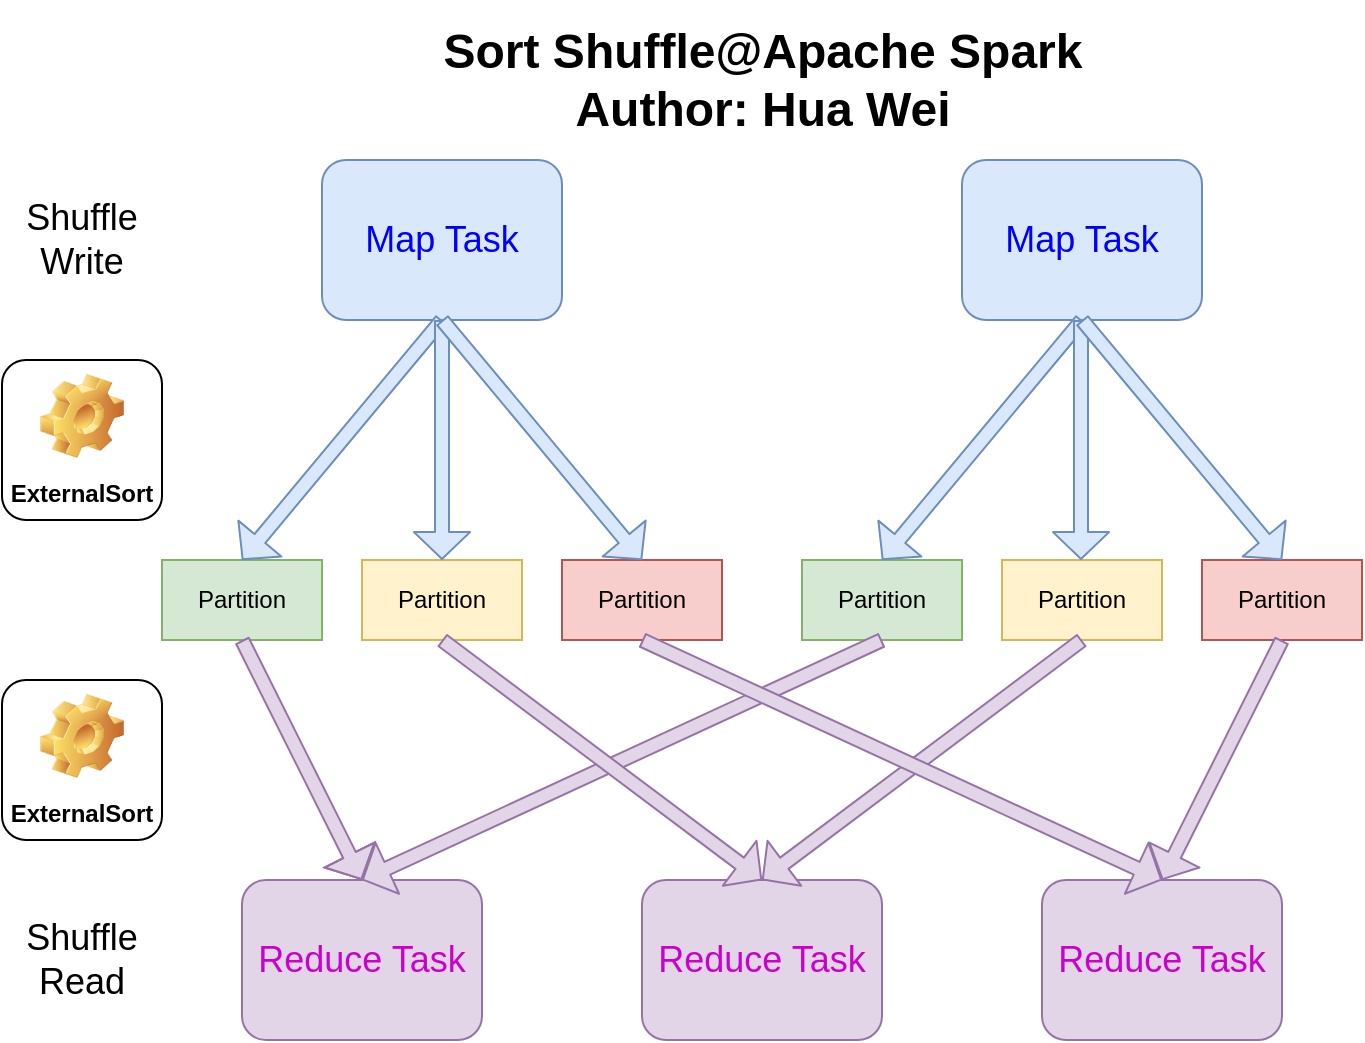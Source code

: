 <mxfile version="13.0.4" type="google"><diagram id="C5RBs43oDa-KdzZeNtuy" name="Page-1"><mxGraphModel dx="1355" dy="806" grid="1" gridSize="10" guides="1" tooltips="1" connect="1" arrows="1" fold="1" page="1" pageScale="1" pageWidth="827" pageHeight="1169" math="0" shadow="0"><root><mxCell id="WIyWlLk6GJQsqaUBKTNV-0"/><mxCell id="WIyWlLk6GJQsqaUBKTNV-1" parent="WIyWlLk6GJQsqaUBKTNV-0"/><mxCell id="b7s0O6eAHXXn1dLP3KZy-0" value="&lt;font style=&quot;font-size: 18px&quot; color=&quot;#0000ff&quot;&gt;Map Task&lt;/font&gt;" style="rounded=1;whiteSpace=wrap;html=1;fillColor=#dae8fc;strokeColor=#6c8ebf;" vertex="1" parent="WIyWlLk6GJQsqaUBKTNV-1"><mxGeometry x="200" y="120" width="120" height="80" as="geometry"/></mxCell><mxCell id="b7s0O6eAHXXn1dLP3KZy-1" value="&lt;font style=&quot;font-size: 18px&quot; color=&quot;#0000ff&quot;&gt;Map Task&lt;/font&gt;" style="rounded=1;whiteSpace=wrap;html=1;fillColor=#dae8fc;strokeColor=#6c8ebf;" vertex="1" parent="WIyWlLk6GJQsqaUBKTNV-1"><mxGeometry x="520" y="120" width="120" height="80" as="geometry"/></mxCell><mxCell id="b7s0O6eAHXXn1dLP3KZy-3" value="&lt;font style=&quot;font-size: 18px&quot; color=&quot;#cc00cc&quot;&gt;Reduce Task&lt;/font&gt;" style="rounded=1;whiteSpace=wrap;html=1;fillColor=#e1d5e7;strokeColor=#9673a6;" vertex="1" parent="WIyWlLk6GJQsqaUBKTNV-1"><mxGeometry x="160" y="480" width="120" height="80" as="geometry"/></mxCell><mxCell id="b7s0O6eAHXXn1dLP3KZy-4" value="&lt;font style=&quot;font-size: 18px&quot; color=&quot;#cc00cc&quot;&gt;Reduce Task&lt;/font&gt;" style="rounded=1;whiteSpace=wrap;html=1;fillColor=#e1d5e7;strokeColor=#9673a6;" vertex="1" parent="WIyWlLk6GJQsqaUBKTNV-1"><mxGeometry x="360" y="480" width="120" height="80" as="geometry"/></mxCell><mxCell id="b7s0O6eAHXXn1dLP3KZy-5" value="&lt;font style=&quot;font-size: 18px&quot; color=&quot;#cc00cc&quot;&gt;Reduce Task&lt;/font&gt;" style="rounded=1;whiteSpace=wrap;html=1;fillColor=#e1d5e7;strokeColor=#9673a6;" vertex="1" parent="WIyWlLk6GJQsqaUBKTNV-1"><mxGeometry x="560" y="480" width="120" height="80" as="geometry"/></mxCell><mxCell id="b7s0O6eAHXXn1dLP3KZy-6" value="Partition" style="rounded=0;whiteSpace=wrap;html=1;fillColor=#d5e8d4;strokeColor=#82b366;" vertex="1" parent="WIyWlLk6GJQsqaUBKTNV-1"><mxGeometry x="120" y="320" width="80" height="40" as="geometry"/></mxCell><mxCell id="b7s0O6eAHXXn1dLP3KZy-7" value="Partition" style="rounded=0;whiteSpace=wrap;html=1;fillColor=#fff2cc;strokeColor=#d6b656;" vertex="1" parent="WIyWlLk6GJQsqaUBKTNV-1"><mxGeometry x="220" y="320" width="80" height="40" as="geometry"/></mxCell><mxCell id="b7s0O6eAHXXn1dLP3KZy-8" value="Partition" style="rounded=0;whiteSpace=wrap;html=1;fillColor=#f8cecc;strokeColor=#b85450;" vertex="1" parent="WIyWlLk6GJQsqaUBKTNV-1"><mxGeometry x="320" y="320" width="80" height="40" as="geometry"/></mxCell><mxCell id="b7s0O6eAHXXn1dLP3KZy-9" value="Partition" style="rounded=0;whiteSpace=wrap;html=1;fillColor=#d5e8d4;strokeColor=#82b366;" vertex="1" parent="WIyWlLk6GJQsqaUBKTNV-1"><mxGeometry x="440" y="320" width="80" height="40" as="geometry"/></mxCell><mxCell id="b7s0O6eAHXXn1dLP3KZy-10" value="Partition" style="rounded=0;whiteSpace=wrap;html=1;fillColor=#fff2cc;strokeColor=#d6b656;" vertex="1" parent="WIyWlLk6GJQsqaUBKTNV-1"><mxGeometry x="540" y="320" width="80" height="40" as="geometry"/></mxCell><mxCell id="b7s0O6eAHXXn1dLP3KZy-11" value="Partition" style="rounded=0;whiteSpace=wrap;html=1;fillColor=#f8cecc;strokeColor=#b85450;" vertex="1" parent="WIyWlLk6GJQsqaUBKTNV-1"><mxGeometry x="640" y="320" width="80" height="40" as="geometry"/></mxCell><mxCell id="b7s0O6eAHXXn1dLP3KZy-13" value="" style="shape=flexArrow;endArrow=classic;html=1;fillColor=#dae8fc;strokeColor=#6c8ebf;width=7;endSize=4.15;exitX=0.5;exitY=1;exitDx=0;exitDy=0;entryX=0.5;entryY=0;entryDx=0;entryDy=0;" edge="1" parent="WIyWlLk6GJQsqaUBKTNV-1" source="b7s0O6eAHXXn1dLP3KZy-0" target="b7s0O6eAHXXn1dLP3KZy-6"><mxGeometry width="50" height="50" relative="1" as="geometry"><mxPoint x="235" y="270" as="sourcePoint"/><mxPoint x="285" y="220" as="targetPoint"/><Array as="points"/></mxGeometry></mxCell><mxCell id="b7s0O6eAHXXn1dLP3KZy-14" value="" style="shape=flexArrow;endArrow=classic;html=1;fillColor=#dae8fc;strokeColor=#6c8ebf;width=7;endSize=4.15;exitX=0.5;exitY=1;exitDx=0;exitDy=0;entryX=0.5;entryY=0;entryDx=0;entryDy=0;" edge="1" parent="WIyWlLk6GJQsqaUBKTNV-1"><mxGeometry width="50" height="50" relative="1" as="geometry"><mxPoint x="580" y="200" as="sourcePoint"/><mxPoint x="480" y="320" as="targetPoint"/><Array as="points"/></mxGeometry></mxCell><mxCell id="b7s0O6eAHXXn1dLP3KZy-15" value="" style="shape=flexArrow;endArrow=classic;html=1;fillColor=#dae8fc;strokeColor=#6c8ebf;width=7;endSize=4.15;exitX=0.5;exitY=1;exitDx=0;exitDy=0;entryX=0.5;entryY=0;entryDx=0;entryDy=0;" edge="1" parent="WIyWlLk6GJQsqaUBKTNV-1" source="b7s0O6eAHXXn1dLP3KZy-0" target="b7s0O6eAHXXn1dLP3KZy-7"><mxGeometry width="50" height="50" relative="1" as="geometry"><mxPoint x="340" y="200" as="sourcePoint"/><mxPoint x="310" y="340" as="targetPoint"/><Array as="points"/></mxGeometry></mxCell><mxCell id="b7s0O6eAHXXn1dLP3KZy-16" value="" style="shape=flexArrow;endArrow=classic;html=1;fillColor=#dae8fc;strokeColor=#6c8ebf;width=7;endSize=4.15;exitX=0.5;exitY=1;exitDx=0;exitDy=0;entryX=0.5;entryY=0;entryDx=0;entryDy=0;" edge="1" parent="WIyWlLk6GJQsqaUBKTNV-1"><mxGeometry width="50" height="50" relative="1" as="geometry"><mxPoint x="579.5" y="200" as="sourcePoint"/><mxPoint x="579.5" y="320" as="targetPoint"/><Array as="points"/></mxGeometry></mxCell><mxCell id="b7s0O6eAHXXn1dLP3KZy-17" value="" style="shape=flexArrow;endArrow=classic;html=1;fillColor=#dae8fc;strokeColor=#6c8ebf;width=7;endSize=4.15;entryX=0.5;entryY=0;entryDx=0;entryDy=0;exitX=0.5;exitY=1;exitDx=0;exitDy=0;" edge="1" parent="WIyWlLk6GJQsqaUBKTNV-1" source="b7s0O6eAHXXn1dLP3KZy-0" target="b7s0O6eAHXXn1dLP3KZy-8"><mxGeometry width="50" height="50" relative="1" as="geometry"><mxPoint x="280" y="210" as="sourcePoint"/><mxPoint x="270" y="330" as="targetPoint"/><Array as="points"/></mxGeometry></mxCell><mxCell id="b7s0O6eAHXXn1dLP3KZy-18" value="" style="shape=flexArrow;endArrow=classic;html=1;fillColor=#dae8fc;strokeColor=#6c8ebf;width=7;endSize=4.15;entryX=0.5;entryY=0;entryDx=0;entryDy=0;exitX=0.5;exitY=1;exitDx=0;exitDy=0;" edge="1" parent="WIyWlLk6GJQsqaUBKTNV-1"><mxGeometry width="50" height="50" relative="1" as="geometry"><mxPoint x="580" y="200" as="sourcePoint"/><mxPoint x="680" y="320" as="targetPoint"/><Array as="points"/></mxGeometry></mxCell><mxCell id="b7s0O6eAHXXn1dLP3KZy-19" value="" style="shape=flexArrow;endArrow=classic;html=1;fillColor=#e1d5e7;strokeColor=#9673a6;width=7;endSize=4.15;exitX=0.5;exitY=1;exitDx=0;exitDy=0;entryX=0.5;entryY=0;entryDx=0;entryDy=0;" edge="1" parent="WIyWlLk6GJQsqaUBKTNV-1" source="b7s0O6eAHXXn1dLP3KZy-6" target="b7s0O6eAHXXn1dLP3KZy-3"><mxGeometry width="50" height="50" relative="1" as="geometry"><mxPoint x="170" y="400" as="sourcePoint"/><mxPoint x="70" y="520" as="targetPoint"/><Array as="points"><mxPoint x="190" y="420"/></Array></mxGeometry></mxCell><mxCell id="b7s0O6eAHXXn1dLP3KZy-20" value="" style="shape=flexArrow;endArrow=classic;html=1;fillColor=#e1d5e7;strokeColor=#9673a6;width=7;endSize=4.15;exitX=0.5;exitY=1;exitDx=0;exitDy=0;entryX=0.5;entryY=0;entryDx=0;entryDy=0;" edge="1" parent="WIyWlLk6GJQsqaUBKTNV-1" source="b7s0O6eAHXXn1dLP3KZy-9" target="b7s0O6eAHXXn1dLP3KZy-3"><mxGeometry width="50" height="50" relative="1" as="geometry"><mxPoint x="290" y="380" as="sourcePoint"/><mxPoint x="350" y="500" as="targetPoint"/><Array as="points"/></mxGeometry></mxCell><mxCell id="b7s0O6eAHXXn1dLP3KZy-21" value="" style="shape=flexArrow;endArrow=classic;html=1;fillColor=#e1d5e7;strokeColor=#9673a6;width=7;endSize=4.15;entryX=0.5;entryY=0;entryDx=0;entryDy=0;exitX=0.5;exitY=1;exitDx=0;exitDy=0;" edge="1" parent="WIyWlLk6GJQsqaUBKTNV-1" source="b7s0O6eAHXXn1dLP3KZy-7" target="b7s0O6eAHXXn1dLP3KZy-4"><mxGeometry width="50" height="50" relative="1" as="geometry"><mxPoint x="260" y="370" as="sourcePoint"/><mxPoint x="320" y="480" as="targetPoint"/><Array as="points"/></mxGeometry></mxCell><mxCell id="b7s0O6eAHXXn1dLP3KZy-22" value="" style="shape=flexArrow;endArrow=classic;html=1;fillColor=#e1d5e7;strokeColor=#9673a6;width=7;endSize=4.15;entryX=0.5;entryY=0;entryDx=0;entryDy=0;exitX=0.5;exitY=1;exitDx=0;exitDy=0;" edge="1" parent="WIyWlLk6GJQsqaUBKTNV-1" source="b7s0O6eAHXXn1dLP3KZy-10" target="b7s0O6eAHXXn1dLP3KZy-4"><mxGeometry width="50" height="50" relative="1" as="geometry"><mxPoint x="580" y="360" as="sourcePoint"/><mxPoint x="740" y="480" as="targetPoint"/><Array as="points"/></mxGeometry></mxCell><mxCell id="b7s0O6eAHXXn1dLP3KZy-23" value="" style="shape=flexArrow;endArrow=classic;html=1;fillColor=#e1d5e7;strokeColor=#9673a6;width=7;endSize=4.15;entryX=0.5;entryY=0;entryDx=0;entryDy=0;exitX=0.5;exitY=1;exitDx=0;exitDy=0;" edge="1" parent="WIyWlLk6GJQsqaUBKTNV-1" source="b7s0O6eAHXXn1dLP3KZy-8" target="b7s0O6eAHXXn1dLP3KZy-5"><mxGeometry width="50" height="50" relative="1" as="geometry"><mxPoint x="360" y="360" as="sourcePoint"/><mxPoint x="520" y="480" as="targetPoint"/><Array as="points"/></mxGeometry></mxCell><mxCell id="b7s0O6eAHXXn1dLP3KZy-24" value="" style="shape=flexArrow;endArrow=classic;html=1;fillColor=#e1d5e7;strokeColor=#9673a6;width=7;endSize=4.15;exitX=0.5;exitY=1;exitDx=0;exitDy=0;entryX=0.5;entryY=0;entryDx=0;entryDy=0;" edge="1" parent="WIyWlLk6GJQsqaUBKTNV-1" source="b7s0O6eAHXXn1dLP3KZy-11" target="b7s0O6eAHXXn1dLP3KZy-5"><mxGeometry width="50" height="50" relative="1" as="geometry"><mxPoint x="680" y="360" as="sourcePoint"/><mxPoint x="740" y="480" as="targetPoint"/><Array as="points"/></mxGeometry></mxCell><UserObject label="&lt;font style=&quot;font-size: 18px&quot;&gt;Shuffle Write&lt;/font&gt;" placeholders="1" name="Variable" id="b7s0O6eAHXXn1dLP3KZy-25"><mxCell style="text;html=1;strokeColor=none;fillColor=none;align=center;verticalAlign=middle;whiteSpace=wrap;overflow=hidden;" vertex="1" parent="WIyWlLk6GJQsqaUBKTNV-1"><mxGeometry x="40" y="120" width="80" height="80" as="geometry"/></mxCell></UserObject><UserObject label="&lt;font style=&quot;font-size: 18px&quot;&gt;Shuffle Read&lt;/font&gt;" placeholders="1" name="Variable" id="b7s0O6eAHXXn1dLP3KZy-26"><mxCell style="text;html=1;strokeColor=none;fillColor=none;align=center;verticalAlign=middle;whiteSpace=wrap;overflow=hidden;" vertex="1" parent="WIyWlLk6GJQsqaUBKTNV-1"><mxGeometry x="40" y="480" width="80" height="80" as="geometry"/></mxCell></UserObject><mxCell id="b7s0O6eAHXXn1dLP3KZy-27" value="ExternalSort" style="label;whiteSpace=wrap;html=1;align=center;verticalAlign=bottom;spacingLeft=0;spacingBottom=4;imageAlign=center;imageVerticalAlign=top;image=img/clipart/Gear_128x128.png" vertex="1" parent="WIyWlLk6GJQsqaUBKTNV-1"><mxGeometry x="40" y="220" width="80" height="80" as="geometry"/></mxCell><mxCell id="b7s0O6eAHXXn1dLP3KZy-28" value="ExternalSort" style="label;whiteSpace=wrap;html=1;align=center;verticalAlign=bottom;spacingLeft=0;spacingBottom=4;imageAlign=center;imageVerticalAlign=top;image=img/clipart/Gear_128x128.png" vertex="1" parent="WIyWlLk6GJQsqaUBKTNV-1"><mxGeometry x="40" y="380" width="80" height="80" as="geometry"/></mxCell><mxCell id="b7s0O6eAHXXn1dLP3KZy-29" value="Sort Shuffle@Apache Spark&lt;br&gt;Author: Hua Wei" style="text;strokeColor=none;fillColor=none;html=1;fontSize=24;fontStyle=1;verticalAlign=middle;align=center;" vertex="1" parent="WIyWlLk6GJQsqaUBKTNV-1"><mxGeometry x="160" y="40" width="520" height="80" as="geometry"/></mxCell></root></mxGraphModel></diagram></mxfile>